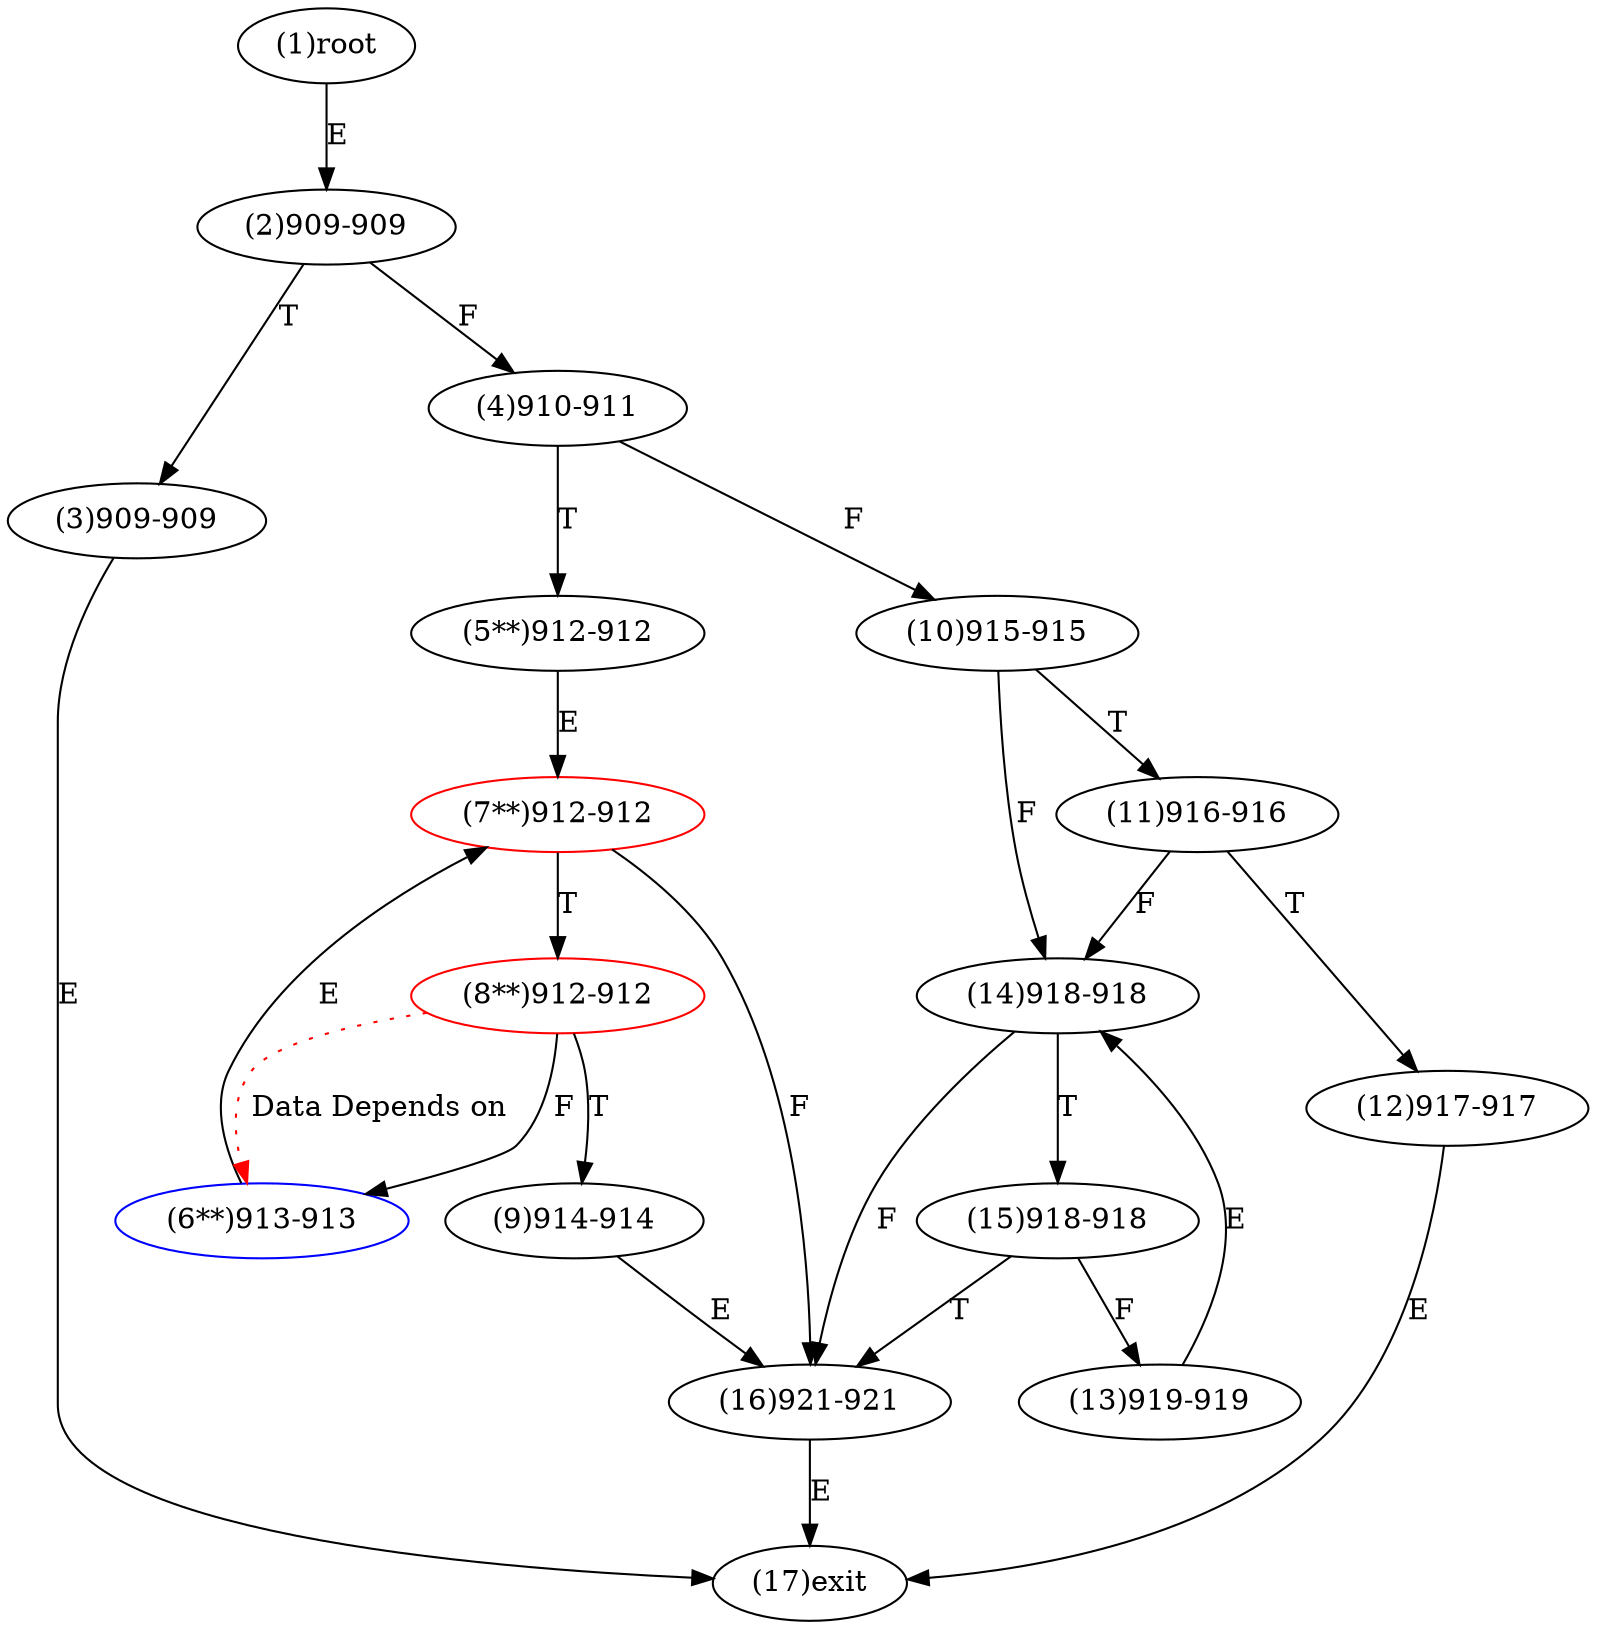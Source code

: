 digraph "" { 
1[ label="(1)root"];
2[ label="(2)909-909"];
3[ label="(3)909-909"];
4[ label="(4)910-911"];
5[ label="(5**)912-912"];
6[ label="(6**)913-913",color=blue];
7[ label="(7**)912-912",color=red];
8[ label="(8**)912-912",color=red];
9[ label="(9)914-914"];
10[ label="(10)915-915"];
11[ label="(11)916-916"];
12[ label="(12)917-917"];
13[ label="(13)919-919"];
14[ label="(14)918-918"];
15[ label="(15)918-918"];
17[ label="(17)exit"];
16[ label="(16)921-921"];
1->2[ label="E"];
2->4[ label="F"];
2->3[ label="T"];
3->17[ label="E"];
4->10[ label="F"];
4->5[ label="T"];
5->7[ label="E"];
6->7[ label="E"];
7->16[ label="F"];
7->8[ label="T"];
8->6[ label="F"];
8->9[ label="T"];
9->16[ label="E"];
10->14[ label="F"];
10->11[ label="T"];
11->14[ label="F"];
11->12[ label="T"];
12->17[ label="E"];
13->14[ label="E"];
14->16[ label="F"];
14->15[ label="T"];
15->13[ label="F"];
15->16[ label="T"];
16->17[ label="E"];
8->6[ color="red" label="Data Depends on" style = dotted ];
}